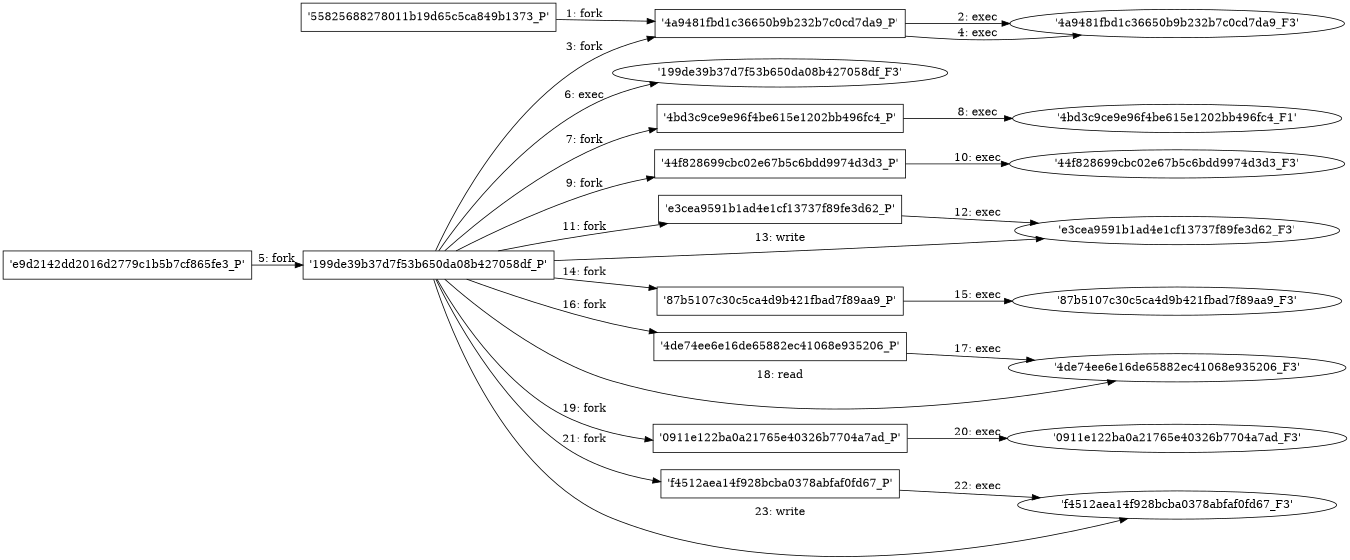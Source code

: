 digraph "D:\Learning\Paper\apt\基于CTI的攻击预警\Dataset\攻击图\ASGfromALLCTI\Group Compromises Government Agencies, Oil & Gas, NGOs, Telecoms, and IT Firms.dot" {
rankdir="LR"
size="9"
fixedsize="false"
splines="true"
nodesep=0.3
ranksep=0
fontsize=10
overlap="scalexy"
engine= "neato"
	"'55825688278011b19d65c5ca849b1373_P'" [node_type=Process shape=box]
	"'4a9481fbd1c36650b9b232b7c0cd7da9_P'" [node_type=Process shape=box]
	"'55825688278011b19d65c5ca849b1373_P'" -> "'4a9481fbd1c36650b9b232b7c0cd7da9_P'" [label="1: fork"]
	"'4a9481fbd1c36650b9b232b7c0cd7da9_P'" [node_type=Process shape=box]
	"'4a9481fbd1c36650b9b232b7c0cd7da9_F3'" [node_type=File shape=ellipse]
	"'4a9481fbd1c36650b9b232b7c0cd7da9_P'" -> "'4a9481fbd1c36650b9b232b7c0cd7da9_F3'" [label="2: exec"]
	"'199de39b37d7f53b650da08b427058df_P'" [node_type=Process shape=box]
	"'4a9481fbd1c36650b9b232b7c0cd7da9_P'" [node_type=Process shape=box]
	"'199de39b37d7f53b650da08b427058df_P'" -> "'4a9481fbd1c36650b9b232b7c0cd7da9_P'" [label="3: fork"]
	"'4a9481fbd1c36650b9b232b7c0cd7da9_P'" [node_type=Process shape=box]
	"'4a9481fbd1c36650b9b232b7c0cd7da9_F3'" [node_type=File shape=ellipse]
	"'4a9481fbd1c36650b9b232b7c0cd7da9_P'" -> "'4a9481fbd1c36650b9b232b7c0cd7da9_F3'" [label="4: exec"]
	"'e9d2142dd2016d2779c1b5b7cf865fe3_P'" [node_type=Process shape=box]
	"'199de39b37d7f53b650da08b427058df_P'" [node_type=Process shape=box]
	"'e9d2142dd2016d2779c1b5b7cf865fe3_P'" -> "'199de39b37d7f53b650da08b427058df_P'" [label="5: fork"]
	"'199de39b37d7f53b650da08b427058df_P'" [node_type=Process shape=box]
	"'199de39b37d7f53b650da08b427058df_F3'" [node_type=File shape=ellipse]
	"'199de39b37d7f53b650da08b427058df_P'" -> "'199de39b37d7f53b650da08b427058df_F3'" [label="6: exec"]
	"'199de39b37d7f53b650da08b427058df_P'" [node_type=Process shape=box]
	"'4bd3c9ce9e96f4be615e1202bb496fc4_P'" [node_type=Process shape=box]
	"'199de39b37d7f53b650da08b427058df_P'" -> "'4bd3c9ce9e96f4be615e1202bb496fc4_P'" [label="7: fork"]
	"'4bd3c9ce9e96f4be615e1202bb496fc4_P'" [node_type=Process shape=box]
	"'4bd3c9ce9e96f4be615e1202bb496fc4_F1'" [node_type=File shape=ellipse]
	"'4bd3c9ce9e96f4be615e1202bb496fc4_P'" -> "'4bd3c9ce9e96f4be615e1202bb496fc4_F1'" [label="8: exec"]
	"'199de39b37d7f53b650da08b427058df_P'" [node_type=Process shape=box]
	"'44f828699cbc02e67b5c6bdd9974d3d3_P'" [node_type=Process shape=box]
	"'199de39b37d7f53b650da08b427058df_P'" -> "'44f828699cbc02e67b5c6bdd9974d3d3_P'" [label="9: fork"]
	"'44f828699cbc02e67b5c6bdd9974d3d3_P'" [node_type=Process shape=box]
	"'44f828699cbc02e67b5c6bdd9974d3d3_F3'" [node_type=File shape=ellipse]
	"'44f828699cbc02e67b5c6bdd9974d3d3_P'" -> "'44f828699cbc02e67b5c6bdd9974d3d3_F3'" [label="10: exec"]
	"'199de39b37d7f53b650da08b427058df_P'" [node_type=Process shape=box]
	"'e3cea9591b1ad4e1cf13737f89fe3d62_P'" [node_type=Process shape=box]
	"'199de39b37d7f53b650da08b427058df_P'" -> "'e3cea9591b1ad4e1cf13737f89fe3d62_P'" [label="11: fork"]
	"'e3cea9591b1ad4e1cf13737f89fe3d62_P'" [node_type=Process shape=box]
	"'e3cea9591b1ad4e1cf13737f89fe3d62_F3'" [node_type=File shape=ellipse]
	"'e3cea9591b1ad4e1cf13737f89fe3d62_P'" -> "'e3cea9591b1ad4e1cf13737f89fe3d62_F3'" [label="12: exec"]
	"'e3cea9591b1ad4e1cf13737f89fe3d62_F3'" [node_type=file shape=ellipse]
	"'199de39b37d7f53b650da08b427058df_P'" [node_type=Process shape=box]
	"'199de39b37d7f53b650da08b427058df_P'" -> "'e3cea9591b1ad4e1cf13737f89fe3d62_F3'" [label="13: write"]
	"'199de39b37d7f53b650da08b427058df_P'" [node_type=Process shape=box]
	"'87b5107c30c5ca4d9b421fbad7f89aa9_P'" [node_type=Process shape=box]
	"'199de39b37d7f53b650da08b427058df_P'" -> "'87b5107c30c5ca4d9b421fbad7f89aa9_P'" [label="14: fork"]
	"'87b5107c30c5ca4d9b421fbad7f89aa9_P'" [node_type=Process shape=box]
	"'87b5107c30c5ca4d9b421fbad7f89aa9_F3'" [node_type=File shape=ellipse]
	"'87b5107c30c5ca4d9b421fbad7f89aa9_P'" -> "'87b5107c30c5ca4d9b421fbad7f89aa9_F3'" [label="15: exec"]
	"'199de39b37d7f53b650da08b427058df_P'" [node_type=Process shape=box]
	"'4de74ee6e16de65882ec41068e935206_P'" [node_type=Process shape=box]
	"'199de39b37d7f53b650da08b427058df_P'" -> "'4de74ee6e16de65882ec41068e935206_P'" [label="16: fork"]
	"'4de74ee6e16de65882ec41068e935206_P'" [node_type=Process shape=box]
	"'4de74ee6e16de65882ec41068e935206_F3'" [node_type=File shape=ellipse]
	"'4de74ee6e16de65882ec41068e935206_P'" -> "'4de74ee6e16de65882ec41068e935206_F3'" [label="17: exec"]
	"'4de74ee6e16de65882ec41068e935206_F3'" [node_type=file shape=ellipse]
	"'199de39b37d7f53b650da08b427058df_P'" [node_type=Process shape=box]
	"'199de39b37d7f53b650da08b427058df_P'" -> "'4de74ee6e16de65882ec41068e935206_F3'" [label="18: read"]
	"'199de39b37d7f53b650da08b427058df_P'" [node_type=Process shape=box]
	"'0911e122ba0a21765e40326b7704a7ad_P'" [node_type=Process shape=box]
	"'199de39b37d7f53b650da08b427058df_P'" -> "'0911e122ba0a21765e40326b7704a7ad_P'" [label="19: fork"]
	"'0911e122ba0a21765e40326b7704a7ad_P'" [node_type=Process shape=box]
	"'0911e122ba0a21765e40326b7704a7ad_F3'" [node_type=File shape=ellipse]
	"'0911e122ba0a21765e40326b7704a7ad_P'" -> "'0911e122ba0a21765e40326b7704a7ad_F3'" [label="20: exec"]
	"'199de39b37d7f53b650da08b427058df_P'" [node_type=Process shape=box]
	"'f4512aea14f928bcba0378abfaf0fd67_P'" [node_type=Process shape=box]
	"'199de39b37d7f53b650da08b427058df_P'" -> "'f4512aea14f928bcba0378abfaf0fd67_P'" [label="21: fork"]
	"'f4512aea14f928bcba0378abfaf0fd67_P'" [node_type=Process shape=box]
	"'f4512aea14f928bcba0378abfaf0fd67_F3'" [node_type=File shape=ellipse]
	"'f4512aea14f928bcba0378abfaf0fd67_P'" -> "'f4512aea14f928bcba0378abfaf0fd67_F3'" [label="22: exec"]
	"'f4512aea14f928bcba0378abfaf0fd67_F3'" [node_type=file shape=ellipse]
	"'199de39b37d7f53b650da08b427058df_P'" [node_type=Process shape=box]
	"'199de39b37d7f53b650da08b427058df_P'" -> "'f4512aea14f928bcba0378abfaf0fd67_F3'" [label="23: write"]
}
